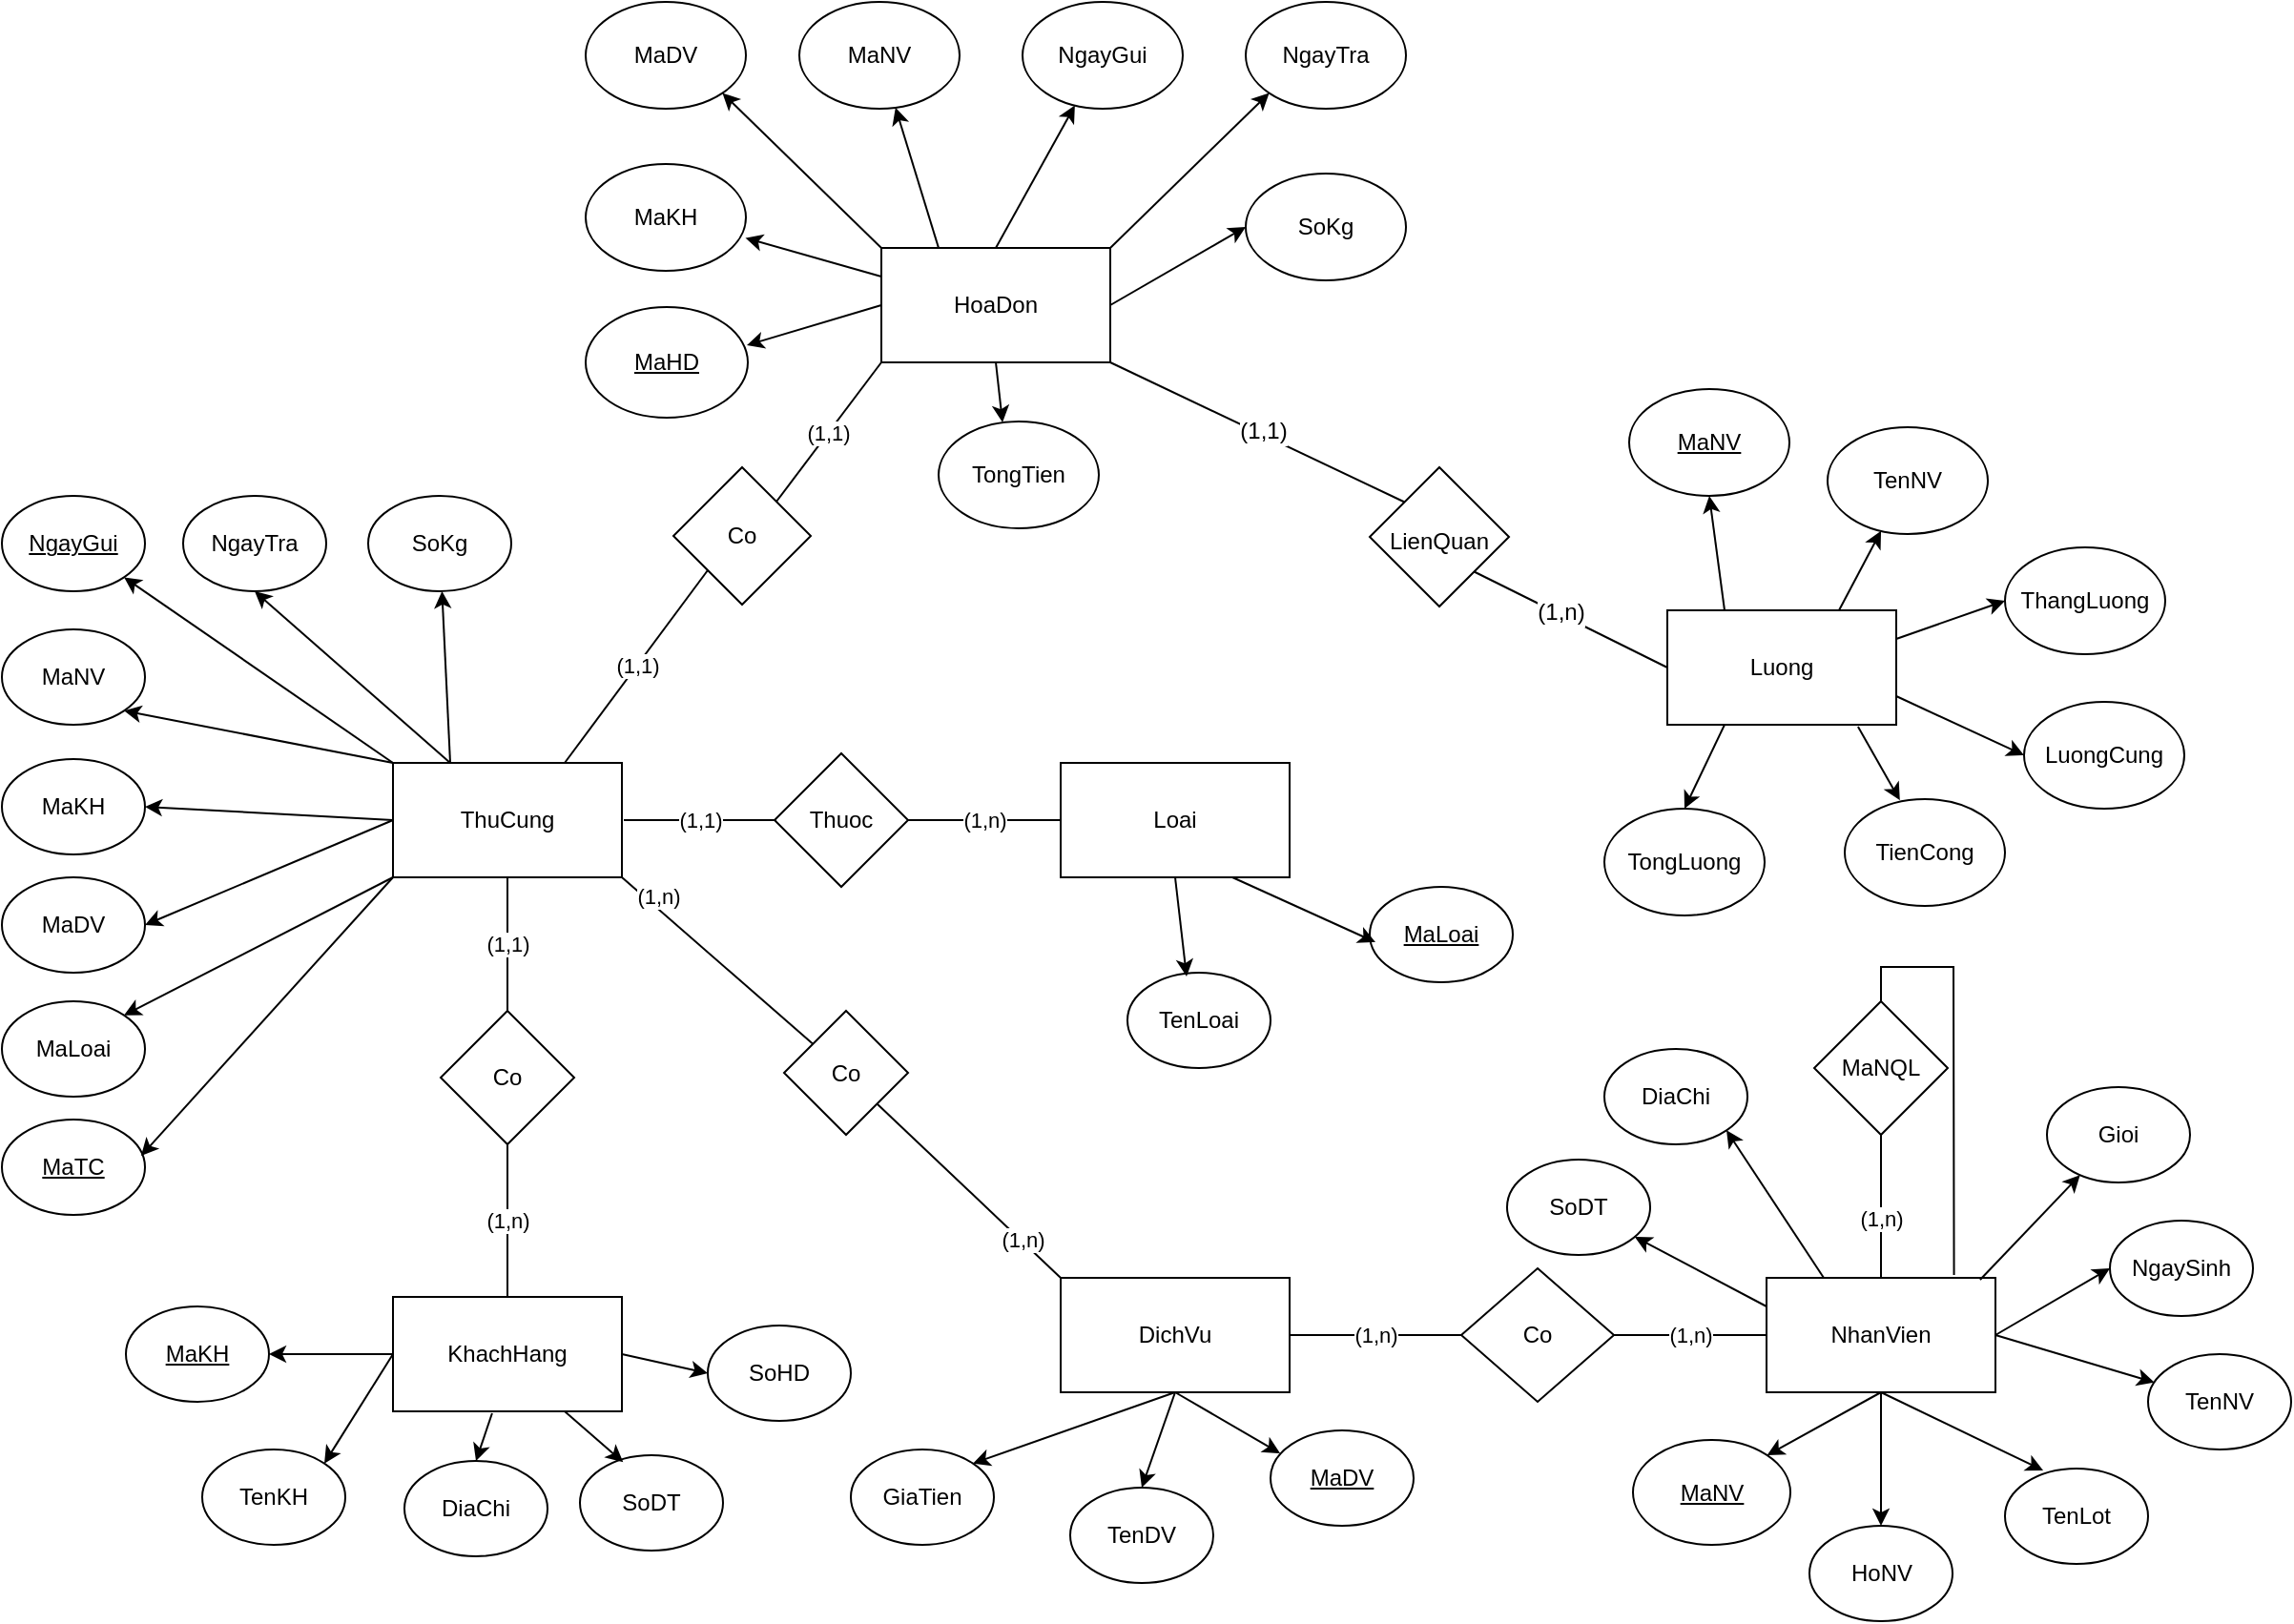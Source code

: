 <mxfile version="20.5.3" type="google"><diagram id="byUJvwOf3Ut5YmfxnCAM" name="Trang-1"><mxGraphModel grid="0" page="0" gridSize="10" guides="1" tooltips="1" connect="1" arrows="1" fold="1" pageScale="1" pageWidth="827" pageHeight="1169" math="0" shadow="0"><root><mxCell id="0"/><mxCell id="1" parent="0"/><mxCell id="gsLnZW3_vWKwKqIuocWQ-31" value="" style="group" connectable="0" vertex="1" parent="1"><mxGeometry x="-404" y="-55" width="1200" height="846" as="geometry"/></mxCell><mxCell id="fwPC-J6FcTnkQVwmgKw3-139" value="" style="group" connectable="0" vertex="1" parent="gsLnZW3_vWKwKqIuocWQ-31"><mxGeometry y="256" width="1200" height="590" as="geometry"/></mxCell><mxCell id="fwPC-J6FcTnkQVwmgKw3-1" value="ThuCung" style="rounded=0;whiteSpace=wrap;html=1;" vertex="1" parent="fwPC-J6FcTnkQVwmgKw3-139"><mxGeometry x="205" y="140" width="120" height="60" as="geometry"/></mxCell><mxCell id="fwPC-J6FcTnkQVwmgKw3-2" value="MaTC" style="ellipse;whiteSpace=wrap;html=1;fontStyle=4" vertex="1" parent="fwPC-J6FcTnkQVwmgKw3-139"><mxGeometry y="327" width="75" height="50" as="geometry"/></mxCell><mxCell id="fwPC-J6FcTnkQVwmgKw3-4" value="MaLoai" style="ellipse;whiteSpace=wrap;html=1;" vertex="1" parent="fwPC-J6FcTnkQVwmgKw3-139"><mxGeometry y="265" width="75" height="50" as="geometry"/></mxCell><mxCell id="fwPC-J6FcTnkQVwmgKw3-5" value="MaDV" style="ellipse;whiteSpace=wrap;html=1;" vertex="1" parent="fwPC-J6FcTnkQVwmgKw3-139"><mxGeometry y="200" width="75" height="50" as="geometry"/></mxCell><mxCell id="fwPC-J6FcTnkQVwmgKw3-6" value="MaKH" style="ellipse;whiteSpace=wrap;html=1;" vertex="1" parent="fwPC-J6FcTnkQVwmgKw3-139"><mxGeometry y="138" width="75" height="50" as="geometry"/></mxCell><mxCell id="fwPC-J6FcTnkQVwmgKw3-7" value="MaNV" style="ellipse;whiteSpace=wrap;html=1;" vertex="1" parent="fwPC-J6FcTnkQVwmgKw3-139"><mxGeometry y="70" width="75" height="50" as="geometry"/></mxCell><mxCell id="fwPC-J6FcTnkQVwmgKw3-8" value="NgayGui" style="ellipse;whiteSpace=wrap;html=1;fontStyle=4" vertex="1" parent="fwPC-J6FcTnkQVwmgKw3-139"><mxGeometry width="75" height="50" as="geometry"/></mxCell><mxCell id="fwPC-J6FcTnkQVwmgKw3-9" value="NgayTra" style="ellipse;whiteSpace=wrap;html=1;" vertex="1" parent="fwPC-J6FcTnkQVwmgKw3-139"><mxGeometry x="95" width="75" height="50" as="geometry"/></mxCell><mxCell id="fwPC-J6FcTnkQVwmgKw3-11" value="KhachHang" style="rounded=0;whiteSpace=wrap;html=1;" vertex="1" parent="fwPC-J6FcTnkQVwmgKw3-139"><mxGeometry x="205" y="420" width="120" height="60" as="geometry"/></mxCell><mxCell id="fwPC-J6FcTnkQVwmgKw3-12" value="Co" style="rhombus;whiteSpace=wrap;html=1;" vertex="1" parent="fwPC-J6FcTnkQVwmgKw3-139"><mxGeometry x="230" y="270" width="70" height="70" as="geometry"/></mxCell><mxCell id="fwPC-J6FcTnkQVwmgKw3-13" value="" style="endArrow=classic;html=1;rounded=0;exitX=0;exitY=1;exitDx=0;exitDy=0;entryX=0.973;entryY=0.38;entryDx=0;entryDy=0;entryPerimeter=0;" edge="1" parent="fwPC-J6FcTnkQVwmgKw3-139" source="fwPC-J6FcTnkQVwmgKw3-1" target="fwPC-J6FcTnkQVwmgKw3-2"><mxGeometry width="50" height="50" relative="1" as="geometry"><mxPoint x="315" y="250" as="sourcePoint"/><mxPoint x="365" y="200" as="targetPoint"/></mxGeometry></mxCell><mxCell id="fwPC-J6FcTnkQVwmgKw3-14" value="" style="endArrow=classic;html=1;rounded=0;exitX=0;exitY=1;exitDx=0;exitDy=0;entryX=1;entryY=0;entryDx=0;entryDy=0;" edge="1" parent="fwPC-J6FcTnkQVwmgKw3-139" source="fwPC-J6FcTnkQVwmgKw3-1" target="fwPC-J6FcTnkQVwmgKw3-4"><mxGeometry width="50" height="50" relative="1" as="geometry"><mxPoint x="185" y="310" as="sourcePoint"/><mxPoint x="235" y="260" as="targetPoint"/></mxGeometry></mxCell><mxCell id="fwPC-J6FcTnkQVwmgKw3-15" value="" style="endArrow=classic;html=1;rounded=0;exitX=0;exitY=0.5;exitDx=0;exitDy=0;entryX=1;entryY=0.5;entryDx=0;entryDy=0;" edge="1" parent="fwPC-J6FcTnkQVwmgKw3-139" source="fwPC-J6FcTnkQVwmgKw3-1" target="fwPC-J6FcTnkQVwmgKw3-5"><mxGeometry width="50" height="50" relative="1" as="geometry"><mxPoint x="105" y="200" as="sourcePoint"/><mxPoint x="155" y="150" as="targetPoint"/></mxGeometry></mxCell><mxCell id="fwPC-J6FcTnkQVwmgKw3-16" value="" style="endArrow=classic;html=1;rounded=0;exitX=0;exitY=0.5;exitDx=0;exitDy=0;entryX=1;entryY=0.5;entryDx=0;entryDy=0;" edge="1" parent="fwPC-J6FcTnkQVwmgKw3-139" source="fwPC-J6FcTnkQVwmgKw3-1" target="fwPC-J6FcTnkQVwmgKw3-6"><mxGeometry width="50" height="50" relative="1" as="geometry"><mxPoint x="135" y="170" as="sourcePoint"/><mxPoint x="185" y="120" as="targetPoint"/></mxGeometry></mxCell><mxCell id="fwPC-J6FcTnkQVwmgKw3-17" value="" style="endArrow=classic;html=1;rounded=0;exitX=0;exitY=0;exitDx=0;exitDy=0;entryX=1;entryY=1;entryDx=0;entryDy=0;" edge="1" parent="fwPC-J6FcTnkQVwmgKw3-139" source="fwPC-J6FcTnkQVwmgKw3-1" target="fwPC-J6FcTnkQVwmgKw3-7"><mxGeometry width="50" height="50" relative="1" as="geometry"><mxPoint x="175" y="140" as="sourcePoint"/><mxPoint x="225" y="90" as="targetPoint"/></mxGeometry></mxCell><mxCell id="fwPC-J6FcTnkQVwmgKw3-18" value="" style="endArrow=classic;html=1;rounded=0;exitX=0;exitY=0;exitDx=0;exitDy=0;entryX=1;entryY=1;entryDx=0;entryDy=0;" edge="1" parent="fwPC-J6FcTnkQVwmgKw3-139" source="fwPC-J6FcTnkQVwmgKw3-1" target="fwPC-J6FcTnkQVwmgKw3-8"><mxGeometry width="50" height="50" relative="1" as="geometry"><mxPoint x="265" y="100" as="sourcePoint"/><mxPoint x="205" y="60" as="targetPoint"/></mxGeometry></mxCell><mxCell id="fwPC-J6FcTnkQVwmgKw3-19" value="" style="endArrow=classic;html=1;rounded=0;exitX=0.25;exitY=0;exitDx=0;exitDy=0;entryX=0.5;entryY=1;entryDx=0;entryDy=0;" edge="1" parent="fwPC-J6FcTnkQVwmgKw3-139" source="fwPC-J6FcTnkQVwmgKw3-1" target="fwPC-J6FcTnkQVwmgKw3-9"><mxGeometry width="50" height="50" relative="1" as="geometry"><mxPoint x="405" y="100" as="sourcePoint"/><mxPoint x="455" y="50" as="targetPoint"/></mxGeometry></mxCell><mxCell id="fwPC-J6FcTnkQVwmgKw3-20" value="MaKH" style="ellipse;whiteSpace=wrap;html=1;fontStyle=4" vertex="1" parent="fwPC-J6FcTnkQVwmgKw3-139"><mxGeometry x="65" y="425" width="75" height="50" as="geometry"/></mxCell><mxCell id="fwPC-J6FcTnkQVwmgKw3-21" value="TenKH" style="ellipse;whiteSpace=wrap;html=1;" vertex="1" parent="fwPC-J6FcTnkQVwmgKw3-139"><mxGeometry x="105" y="500" width="75" height="50" as="geometry"/></mxCell><mxCell id="fwPC-J6FcTnkQVwmgKw3-22" value="" style="endArrow=classic;html=1;rounded=0;exitX=0;exitY=0.5;exitDx=0;exitDy=0;entryX=1;entryY=0.5;entryDx=0;entryDy=0;" edge="1" parent="fwPC-J6FcTnkQVwmgKw3-139" source="fwPC-J6FcTnkQVwmgKw3-11" target="fwPC-J6FcTnkQVwmgKw3-20"><mxGeometry width="50" height="50" relative="1" as="geometry"><mxPoint x="115" y="400" as="sourcePoint"/><mxPoint x="165" y="350" as="targetPoint"/></mxGeometry></mxCell><mxCell id="fwPC-J6FcTnkQVwmgKw3-23" value="" style="endArrow=classic;html=1;rounded=0;entryX=1;entryY=0;entryDx=0;entryDy=0;" edge="1" parent="fwPC-J6FcTnkQVwmgKw3-139" target="fwPC-J6FcTnkQVwmgKw3-21"><mxGeometry width="50" height="50" relative="1" as="geometry"><mxPoint x="205" y="450" as="sourcePoint"/><mxPoint x="85" y="360" as="targetPoint"/></mxGeometry></mxCell><mxCell id="fwPC-J6FcTnkQVwmgKw3-24" value="(1,1)" style="endArrow=none;html=1;rounded=0;entryX=0.5;entryY=1;entryDx=0;entryDy=0;exitX=0.5;exitY=0;exitDx=0;exitDy=0;" edge="1" parent="fwPC-J6FcTnkQVwmgKw3-139" source="fwPC-J6FcTnkQVwmgKw3-12" target="fwPC-J6FcTnkQVwmgKw3-1"><mxGeometry width="50" height="50" relative="1" as="geometry"><mxPoint x="135" y="390" as="sourcePoint"/><mxPoint x="185" y="340" as="targetPoint"/></mxGeometry></mxCell><mxCell id="fwPC-J6FcTnkQVwmgKw3-25" value="(1,n)" style="endArrow=none;html=1;rounded=0;exitX=0.5;exitY=0;exitDx=0;exitDy=0;" edge="1" parent="fwPC-J6FcTnkQVwmgKw3-139" source="fwPC-J6FcTnkQVwmgKw3-11" target="fwPC-J6FcTnkQVwmgKw3-12"><mxGeometry width="50" height="50" relative="1" as="geometry"><mxPoint x="145" y="390" as="sourcePoint"/><mxPoint x="195" y="340" as="targetPoint"/></mxGeometry></mxCell><mxCell id="fwPC-J6FcTnkQVwmgKw3-26" value="Loai" style="rounded=0;whiteSpace=wrap;html=1;" vertex="1" parent="fwPC-J6FcTnkQVwmgKw3-139"><mxGeometry x="555" y="140" width="120" height="60" as="geometry"/></mxCell><mxCell id="fwPC-J6FcTnkQVwmgKw3-27" value="Thuoc" style="rhombus;whiteSpace=wrap;html=1;" vertex="1" parent="fwPC-J6FcTnkQVwmgKw3-139"><mxGeometry x="405" y="135" width="70" height="70" as="geometry"/></mxCell><mxCell id="fwPC-J6FcTnkQVwmgKw3-28" value="(1,1)" style="endArrow=none;html=1;rounded=0;exitX=1;exitY=0.5;exitDx=0;exitDy=0;entryX=0;entryY=0.5;entryDx=0;entryDy=0;" edge="1" parent="fwPC-J6FcTnkQVwmgKw3-139"><mxGeometry width="50" height="50" relative="1" as="geometry"><mxPoint x="326" y="170" as="sourcePoint"/><mxPoint x="406" y="170" as="targetPoint"/><Array as="points"><mxPoint x="375" y="170"/></Array></mxGeometry></mxCell><mxCell id="fwPC-J6FcTnkQVwmgKw3-29" value="(1,n)" style="endArrow=none;html=1;rounded=0;exitX=1;exitY=0.5;exitDx=0;exitDy=0;entryX=0;entryY=0.5;entryDx=0;entryDy=0;" edge="1" parent="fwPC-J6FcTnkQVwmgKw3-139" source="fwPC-J6FcTnkQVwmgKw3-27" target="fwPC-J6FcTnkQVwmgKw3-26"><mxGeometry width="50" height="50" relative="1" as="geometry"><mxPoint x="545" y="280" as="sourcePoint"/><mxPoint x="595" y="230" as="targetPoint"/></mxGeometry></mxCell><mxCell id="fwPC-J6FcTnkQVwmgKw3-30" value="TenLoai" style="ellipse;whiteSpace=wrap;html=1;" vertex="1" parent="fwPC-J6FcTnkQVwmgKw3-139"><mxGeometry x="590" y="250" width="75" height="50" as="geometry"/></mxCell><mxCell id="fwPC-J6FcTnkQVwmgKw3-31" value="MaLoai" style="ellipse;whiteSpace=wrap;html=1;fontStyle=4" vertex="1" parent="fwPC-J6FcTnkQVwmgKw3-139"><mxGeometry x="717" y="205" width="75" height="50" as="geometry"/></mxCell><mxCell id="fwPC-J6FcTnkQVwmgKw3-32" value="" style="endArrow=classic;html=1;rounded=0;exitX=0.5;exitY=1;exitDx=0;exitDy=0;" edge="1" parent="fwPC-J6FcTnkQVwmgKw3-139" source="fwPC-J6FcTnkQVwmgKw3-26"><mxGeometry width="50" height="50" relative="1" as="geometry"><mxPoint x="535" y="290" as="sourcePoint"/><mxPoint x="621" y="252" as="targetPoint"/></mxGeometry></mxCell><mxCell id="fwPC-J6FcTnkQVwmgKw3-33" value="" style="endArrow=classic;html=1;rounded=0;exitX=0.75;exitY=1;exitDx=0;exitDy=0;" edge="1" parent="fwPC-J6FcTnkQVwmgKw3-139" source="fwPC-J6FcTnkQVwmgKw3-26"><mxGeometry width="50" height="50" relative="1" as="geometry"><mxPoint x="755" y="140" as="sourcePoint"/><mxPoint x="720" y="234" as="targetPoint"/></mxGeometry></mxCell><mxCell id="fwPC-J6FcTnkQVwmgKw3-34" value="DichVu" style="rounded=0;whiteSpace=wrap;html=1;" vertex="1" parent="fwPC-J6FcTnkQVwmgKw3-139"><mxGeometry x="555" y="410" width="120" height="60" as="geometry"/></mxCell><mxCell id="fwPC-J6FcTnkQVwmgKw3-35" style="edgeStyle=orthogonalEdgeStyle;rounded=0;orthogonalLoop=1;jettySize=auto;html=1;exitX=0.5;exitY=1;exitDx=0;exitDy=0;" edge="1" parent="fwPC-J6FcTnkQVwmgKw3-139" source="fwPC-J6FcTnkQVwmgKw3-34" target="fwPC-J6FcTnkQVwmgKw3-34"><mxGeometry relative="1" as="geometry"/></mxCell><mxCell id="fwPC-J6FcTnkQVwmgKw3-36" value="Co" style="rhombus;whiteSpace=wrap;html=1;" vertex="1" parent="fwPC-J6FcTnkQVwmgKw3-139"><mxGeometry x="410" y="270" width="65" height="65" as="geometry"/></mxCell><mxCell id="fwPC-J6FcTnkQVwmgKw3-37" value="(1,n)" style="endArrow=none;html=1;rounded=0;exitX=1;exitY=1;exitDx=0;exitDy=0;" edge="1" parent="fwPC-J6FcTnkQVwmgKw3-139" source="fwPC-J6FcTnkQVwmgKw3-1" target="fwPC-J6FcTnkQVwmgKw3-36"><mxGeometry x="-0.674" y="6" width="50" height="50" relative="1" as="geometry"><mxPoint x="505" y="280" as="sourcePoint"/><mxPoint x="555" y="230" as="targetPoint"/><mxPoint x="-1" as="offset"/></mxGeometry></mxCell><mxCell id="fwPC-J6FcTnkQVwmgKw3-38" value="(1,n)" style="endArrow=none;html=1;rounded=0;exitX=1;exitY=1;exitDx=0;exitDy=0;entryX=0;entryY=0;entryDx=0;entryDy=0;" edge="1" parent="fwPC-J6FcTnkQVwmgKw3-139" source="fwPC-J6FcTnkQVwmgKw3-36" target="fwPC-J6FcTnkQVwmgKw3-34"><mxGeometry x="0.574" y="1" width="50" height="50" relative="1" as="geometry"><mxPoint x="495" y="420" as="sourcePoint"/><mxPoint x="555" y="410" as="targetPoint"/><mxPoint as="offset"/></mxGeometry></mxCell><mxCell id="fwPC-J6FcTnkQVwmgKw3-39" value="MaDV" style="ellipse;whiteSpace=wrap;html=1;fontStyle=4" vertex="1" parent="fwPC-J6FcTnkQVwmgKw3-139"><mxGeometry x="665" y="490" width="75" height="50" as="geometry"/></mxCell><mxCell id="fwPC-J6FcTnkQVwmgKw3-40" value="TenDV" style="ellipse;whiteSpace=wrap;html=1;" vertex="1" parent="fwPC-J6FcTnkQVwmgKw3-139"><mxGeometry x="560" y="520" width="75" height="50" as="geometry"/></mxCell><mxCell id="fwPC-J6FcTnkQVwmgKw3-41" value="GiaTien" style="ellipse;whiteSpace=wrap;html=1;" vertex="1" parent="fwPC-J6FcTnkQVwmgKw3-139"><mxGeometry x="445" y="500" width="75" height="50" as="geometry"/></mxCell><mxCell id="fwPC-J6FcTnkQVwmgKw3-42" value="" style="endArrow=classic;html=1;rounded=0;exitX=0.5;exitY=1;exitDx=0;exitDy=0;entryX=0.067;entryY=0.24;entryDx=0;entryDy=0;entryPerimeter=0;" edge="1" parent="fwPC-J6FcTnkQVwmgKw3-139" source="fwPC-J6FcTnkQVwmgKw3-34" target="fwPC-J6FcTnkQVwmgKw3-39"><mxGeometry width="50" height="50" relative="1" as="geometry"><mxPoint x="665" y="350" as="sourcePoint"/><mxPoint x="715" y="300" as="targetPoint"/></mxGeometry></mxCell><mxCell id="fwPC-J6FcTnkQVwmgKw3-43" value="" style="endArrow=classic;html=1;rounded=0;exitX=0.5;exitY=1;exitDx=0;exitDy=0;entryX=1;entryY=0;entryDx=0;entryDy=0;" edge="1" parent="fwPC-J6FcTnkQVwmgKw3-139" source="fwPC-J6FcTnkQVwmgKw3-34" target="fwPC-J6FcTnkQVwmgKw3-41"><mxGeometry width="50" height="50" relative="1" as="geometry"><mxPoint x="685" y="610" as="sourcePoint"/><mxPoint x="735" y="560" as="targetPoint"/></mxGeometry></mxCell><mxCell id="fwPC-J6FcTnkQVwmgKw3-45" value="" style="endArrow=classic;html=1;rounded=0;exitX=0.5;exitY=1;exitDx=0;exitDy=0;entryX=0.5;entryY=0;entryDx=0;entryDy=0;" edge="1" parent="fwPC-J6FcTnkQVwmgKw3-139" source="fwPC-J6FcTnkQVwmgKw3-34" target="fwPC-J6FcTnkQVwmgKw3-40"><mxGeometry width="50" height="50" relative="1" as="geometry"><mxPoint x="755" y="390" as="sourcePoint"/><mxPoint x="805" y="340" as="targetPoint"/></mxGeometry></mxCell><mxCell id="fwPC-J6FcTnkQVwmgKw3-46" value="NhanVien" style="rounded=0;whiteSpace=wrap;html=1;" vertex="1" parent="fwPC-J6FcTnkQVwmgKw3-139"><mxGeometry x="925" y="410" width="120" height="60" as="geometry"/></mxCell><mxCell id="fwPC-J6FcTnkQVwmgKw3-48" value="(1,n)" style="endArrow=none;html=1;rounded=0;exitX=1;exitY=0.5;exitDx=0;exitDy=0;entryX=0;entryY=0.5;entryDx=0;entryDy=0;" edge="1" parent="fwPC-J6FcTnkQVwmgKw3-139" source="fwPC-J6FcTnkQVwmgKw3-34"><mxGeometry width="50" height="50" relative="1" as="geometry"><mxPoint x="725" y="400" as="sourcePoint"/><mxPoint x="765" y="440.0" as="targetPoint"/></mxGeometry></mxCell><mxCell id="fwPC-J6FcTnkQVwmgKw3-49" value="(1,n)" style="endArrow=none;html=1;rounded=0;exitX=1;exitY=0.5;exitDx=0;exitDy=0;entryX=0;entryY=0.5;entryDx=0;entryDy=0;" edge="1" parent="fwPC-J6FcTnkQVwmgKw3-139" target="fwPC-J6FcTnkQVwmgKw3-46"><mxGeometry width="50" height="50" relative="1" as="geometry"><mxPoint x="845" y="440.0" as="sourcePoint"/><mxPoint x="955" y="350" as="targetPoint"/></mxGeometry></mxCell><mxCell id="fwPC-J6FcTnkQVwmgKw3-54" value="MaNV" style="ellipse;whiteSpace=wrap;html=1;fontStyle=4" vertex="1" parent="fwPC-J6FcTnkQVwmgKw3-139"><mxGeometry x="855" y="495" width="82.5" height="55" as="geometry"/></mxCell><mxCell id="fwPC-J6FcTnkQVwmgKw3-55" value="TenNV" style="ellipse;whiteSpace=wrap;html=1;" vertex="1" parent="fwPC-J6FcTnkQVwmgKw3-139"><mxGeometry x="1125" y="450" width="75" height="50" as="geometry"/></mxCell><mxCell id="fwPC-J6FcTnkQVwmgKw3-56" value="HoNV" style="ellipse;whiteSpace=wrap;html=1;" vertex="1" parent="fwPC-J6FcTnkQVwmgKw3-139"><mxGeometry x="947.5" y="540" width="75" height="50" as="geometry"/></mxCell><mxCell id="fwPC-J6FcTnkQVwmgKw3-57" value="NgaySinh" style="ellipse;whiteSpace=wrap;html=1;" vertex="1" parent="fwPC-J6FcTnkQVwmgKw3-139"><mxGeometry x="1105" y="380" width="75" height="50" as="geometry"/></mxCell><mxCell id="fwPC-J6FcTnkQVwmgKw3-58" value="Gioi" style="ellipse;whiteSpace=wrap;html=1;" vertex="1" parent="fwPC-J6FcTnkQVwmgKw3-139"><mxGeometry x="1072" y="310" width="75" height="50" as="geometry"/></mxCell><mxCell id="fwPC-J6FcTnkQVwmgKw3-59" value="TenLot" style="ellipse;whiteSpace=wrap;html=1;" vertex="1" parent="fwPC-J6FcTnkQVwmgKw3-139"><mxGeometry x="1050" y="510" width="75" height="50" as="geometry"/></mxCell><mxCell id="fwPC-J6FcTnkQVwmgKw3-60" value="" style="endArrow=classic;html=1;rounded=0;exitX=0.5;exitY=1;exitDx=0;exitDy=0;entryX=1;entryY=0;entryDx=0;entryDy=0;" edge="1" parent="fwPC-J6FcTnkQVwmgKw3-139" source="fwPC-J6FcTnkQVwmgKw3-46" target="fwPC-J6FcTnkQVwmgKw3-54"><mxGeometry width="50" height="50" relative="1" as="geometry"><mxPoint x="945" y="350" as="sourcePoint"/><mxPoint x="995" y="300" as="targetPoint"/></mxGeometry></mxCell><mxCell id="fwPC-J6FcTnkQVwmgKw3-61" value="" style="endArrow=classic;html=1;rounded=0;exitX=0.5;exitY=1;exitDx=0;exitDy=0;entryX=0.5;entryY=0;entryDx=0;entryDy=0;" edge="1" parent="fwPC-J6FcTnkQVwmgKw3-139" source="fwPC-J6FcTnkQVwmgKw3-46" target="fwPC-J6FcTnkQVwmgKw3-56"><mxGeometry width="50" height="50" relative="1" as="geometry"><mxPoint x="945" y="360" as="sourcePoint"/><mxPoint x="995" y="310" as="targetPoint"/></mxGeometry></mxCell><mxCell id="fwPC-J6FcTnkQVwmgKw3-62" value="" style="endArrow=classic;html=1;rounded=0;entryX=0.267;entryY=0.02;entryDx=0;entryDy=0;entryPerimeter=0;" edge="1" parent="fwPC-J6FcTnkQVwmgKw3-139" target="fwPC-J6FcTnkQVwmgKw3-59"><mxGeometry width="50" height="50" relative="1" as="geometry"><mxPoint x="985" y="470" as="sourcePoint"/><mxPoint x="1015" y="320" as="targetPoint"/></mxGeometry></mxCell><mxCell id="fwPC-J6FcTnkQVwmgKw3-63" value="" style="endArrow=classic;html=1;rounded=0;exitX=1;exitY=0.5;exitDx=0;exitDy=0;" edge="1" parent="fwPC-J6FcTnkQVwmgKw3-139" source="fwPC-J6FcTnkQVwmgKw3-46" target="fwPC-J6FcTnkQVwmgKw3-55"><mxGeometry width="50" height="50" relative="1" as="geometry"><mxPoint x="1005" y="360" as="sourcePoint"/><mxPoint x="1055" y="310" as="targetPoint"/></mxGeometry></mxCell><mxCell id="fwPC-J6FcTnkQVwmgKw3-64" value="" style="endArrow=classic;html=1;rounded=0;exitX=1;exitY=0.5;exitDx=0;exitDy=0;entryX=0;entryY=0.5;entryDx=0;entryDy=0;" edge="1" parent="fwPC-J6FcTnkQVwmgKw3-139" source="fwPC-J6FcTnkQVwmgKw3-46" target="fwPC-J6FcTnkQVwmgKw3-57"><mxGeometry width="50" height="50" relative="1" as="geometry"><mxPoint x="1025" y="290" as="sourcePoint"/><mxPoint x="1075" y="240" as="targetPoint"/></mxGeometry></mxCell><mxCell id="fwPC-J6FcTnkQVwmgKw3-65" value="" style="endArrow=classic;html=1;rounded=0;exitX=0.933;exitY=0.017;exitDx=0;exitDy=0;exitPerimeter=0;" edge="1" parent="fwPC-J6FcTnkQVwmgKw3-139" source="fwPC-J6FcTnkQVwmgKw3-46" target="fwPC-J6FcTnkQVwmgKw3-58"><mxGeometry width="50" height="50" relative="1" as="geometry"><mxPoint x="975" y="300" as="sourcePoint"/><mxPoint x="1025" y="250" as="targetPoint"/></mxGeometry></mxCell><mxCell id="fwPC-J6FcTnkQVwmgKw3-72" value="Co" style="rhombus;whiteSpace=wrap;html=1;" vertex="1" parent="fwPC-J6FcTnkQVwmgKw3-139"><mxGeometry x="765" y="405" width="80" height="70" as="geometry"/></mxCell><mxCell id="H0ygrELZtT2_eaoWXjmT-3" value="MaNQL" style="rhombus;whiteSpace=wrap;html=1;" vertex="1" parent="fwPC-J6FcTnkQVwmgKw3-139"><mxGeometry x="950" y="265" width="70" height="70" as="geometry"/></mxCell><mxCell id="H0ygrELZtT2_eaoWXjmT-5" value="" style="endArrow=none;html=1;rounded=0;exitX=0.5;exitY=0;exitDx=0;exitDy=0;entryX=0.5;entryY=1;entryDx=0;entryDy=0;" edge="1" parent="fwPC-J6FcTnkQVwmgKw3-139" source="fwPC-J6FcTnkQVwmgKw3-46" target="H0ygrELZtT2_eaoWXjmT-3"><mxGeometry width="50" height="50" relative="1" as="geometry"><mxPoint x="1096" y="252" as="sourcePoint"/><mxPoint x="1146" y="202" as="targetPoint"/></mxGeometry></mxCell><mxCell id="H0ygrELZtT2_eaoWXjmT-7" value="(1,n)" style="edgeLabel;html=1;align=center;verticalAlign=middle;resizable=0;points=[];" connectable="0" vertex="1" parent="H0ygrELZtT2_eaoWXjmT-5"><mxGeometry x="-0.18" relative="1" as="geometry"><mxPoint as="offset"/></mxGeometry></mxCell><mxCell id="H0ygrELZtT2_eaoWXjmT-6" value="" style="endArrow=none;html=1;rounded=0;exitX=0.5;exitY=0;exitDx=0;exitDy=0;entryX=0.819;entryY=-0.026;entryDx=0;entryDy=0;entryPerimeter=0;" edge="1" parent="fwPC-J6FcTnkQVwmgKw3-139" source="H0ygrELZtT2_eaoWXjmT-3" target="fwPC-J6FcTnkQVwmgKw3-46"><mxGeometry width="50" height="50" relative="1" as="geometry"><mxPoint x="989" y="198" as="sourcePoint"/><mxPoint x="1039" y="148" as="targetPoint"/><Array as="points"><mxPoint x="985" y="247"/><mxPoint x="1023" y="247"/></Array></mxGeometry></mxCell><mxCell id="H0ygrELZtT2_eaoWXjmT-73" value="SoKg" style="ellipse;whiteSpace=wrap;html=1;" vertex="1" parent="fwPC-J6FcTnkQVwmgKw3-139"><mxGeometry x="192" width="75" height="50" as="geometry"/></mxCell><mxCell id="H0ygrELZtT2_eaoWXjmT-74" value="" style="endArrow=classic;html=1;rounded=0;exitX=0.25;exitY=0;exitDx=0;exitDy=0;" edge="1" parent="fwPC-J6FcTnkQVwmgKw3-139" source="fwPC-J6FcTnkQVwmgKw3-1" target="H0ygrELZtT2_eaoWXjmT-73"><mxGeometry width="50" height="50" relative="1" as="geometry"><mxPoint x="463" y="95" as="sourcePoint"/><mxPoint x="513" y="45" as="targetPoint"/></mxGeometry></mxCell><mxCell id="85_DuvVeBCm2d_E222ZP-1" value="DiaChi" style="ellipse;whiteSpace=wrap;html=1;" vertex="1" parent="fwPC-J6FcTnkQVwmgKw3-139"><mxGeometry x="211" y="506" width="75" height="50" as="geometry"/></mxCell><mxCell id="85_DuvVeBCm2d_E222ZP-2" value="" style="endArrow=classic;html=1;rounded=0;exitX=0.433;exitY=1.017;exitDx=0;exitDy=0;exitPerimeter=0;entryX=0.5;entryY=0;entryDx=0;entryDy=0;" edge="1" parent="fwPC-J6FcTnkQVwmgKw3-139" source="fwPC-J6FcTnkQVwmgKw3-11" target="85_DuvVeBCm2d_E222ZP-1"><mxGeometry width="50" height="50" relative="1" as="geometry"><mxPoint x="426" y="464" as="sourcePoint"/><mxPoint x="476" y="414" as="targetPoint"/></mxGeometry></mxCell><mxCell id="85_DuvVeBCm2d_E222ZP-3" value="DiaChi" style="ellipse;whiteSpace=wrap;html=1;" vertex="1" parent="fwPC-J6FcTnkQVwmgKw3-139"><mxGeometry x="840" y="290" width="75" height="50" as="geometry"/></mxCell><mxCell id="85_DuvVeBCm2d_E222ZP-4" value="" style="endArrow=classic;html=1;rounded=0;exitX=0.25;exitY=0;exitDx=0;exitDy=0;entryX=1;entryY=1;entryDx=0;entryDy=0;" edge="1" parent="fwPC-J6FcTnkQVwmgKw3-139" source="fwPC-J6FcTnkQVwmgKw3-46" target="85_DuvVeBCm2d_E222ZP-3"><mxGeometry width="50" height="50" relative="1" as="geometry"><mxPoint x="679" y="381" as="sourcePoint"/><mxPoint x="729" y="331" as="targetPoint"/></mxGeometry></mxCell><mxCell id="ROKYPnirRgHbaJ8w-7uN-1" value="SoDT" style="ellipse;whiteSpace=wrap;html=1;" vertex="1" parent="fwPC-J6FcTnkQVwmgKw3-139"><mxGeometry x="303" y="503" width="75" height="50" as="geometry"/></mxCell><mxCell id="ROKYPnirRgHbaJ8w-7uN-2" value="" style="endArrow=classic;html=1;rounded=0;exitX=0.75;exitY=1;exitDx=0;exitDy=0;entryX=0.302;entryY=0.073;entryDx=0;entryDy=0;entryPerimeter=0;" edge="1" parent="fwPC-J6FcTnkQVwmgKw3-139" source="fwPC-J6FcTnkQVwmgKw3-11" target="ROKYPnirRgHbaJ8w-7uN-1"><mxGeometry width="50" height="50" relative="1" as="geometry"><mxPoint x="437" y="463" as="sourcePoint"/><mxPoint x="487" y="413" as="targetPoint"/></mxGeometry></mxCell><mxCell id="ROKYPnirRgHbaJ8w-7uN-3" value="SoDT" style="ellipse;whiteSpace=wrap;html=1;" vertex="1" parent="fwPC-J6FcTnkQVwmgKw3-139"><mxGeometry x="789" y="348" width="75" height="50" as="geometry"/></mxCell><mxCell id="ROKYPnirRgHbaJ8w-7uN-4" value="" style="endArrow=classic;html=1;rounded=0;exitX=0;exitY=0.25;exitDx=0;exitDy=0;" edge="1" parent="fwPC-J6FcTnkQVwmgKw3-139" source="fwPC-J6FcTnkQVwmgKw3-46" target="ROKYPnirRgHbaJ8w-7uN-3"><mxGeometry width="50" height="50" relative="1" as="geometry"><mxPoint x="937" y="417" as="sourcePoint"/><mxPoint x="987" y="367" as="targetPoint"/></mxGeometry></mxCell><mxCell id="gsLnZW3_vWKwKqIuocWQ-3" value="Co" style="rhombus;whiteSpace=wrap;html=1;" vertex="1" parent="fwPC-J6FcTnkQVwmgKw3-139"><mxGeometry x="352" y="-15" width="72" height="72" as="geometry"/></mxCell><mxCell id="gsLnZW3_vWKwKqIuocWQ-2" value="(1,1)" style="endArrow=none;html=1;rounded=0;exitX=0.75;exitY=0;exitDx=0;exitDy=0;entryX=0;entryY=1;entryDx=0;entryDy=0;" edge="1" parent="fwPC-J6FcTnkQVwmgKw3-139" source="fwPC-J6FcTnkQVwmgKw3-1" target="gsLnZW3_vWKwKqIuocWQ-3"><mxGeometry width="50" height="50" relative="1" as="geometry"><mxPoint x="371" y="16" as="sourcePoint"/><mxPoint x="351" y="11" as="targetPoint"/></mxGeometry></mxCell><mxCell id="bv7BYsxIhekgX0y48keJ-1" value="Luong" style="rounded=0;whiteSpace=wrap;html=1;" vertex="1" parent="fwPC-J6FcTnkQVwmgKw3-139"><mxGeometry x="873" y="60" width="120" height="60" as="geometry"/></mxCell><mxCell id="bv7BYsxIhekgX0y48keJ-2" value="&lt;font style=&quot;font-size: 12px;&quot;&gt;LienQuan&lt;/font&gt;" style="rhombus;whiteSpace=wrap;html=1;fontSize=16;" vertex="1" parent="fwPC-J6FcTnkQVwmgKw3-139"><mxGeometry x="717" y="-15" width="73" height="73" as="geometry"/></mxCell><mxCell id="p5rBoQNlmJunObHNqLWr-2" value="" style="endArrow=none;html=1;rounded=0;fontSize=12;exitX=0;exitY=0.5;exitDx=0;exitDy=0;entryX=1;entryY=1;entryDx=0;entryDy=0;" edge="1" parent="fwPC-J6FcTnkQVwmgKw3-139" source="bv7BYsxIhekgX0y48keJ-1" target="bv7BYsxIhekgX0y48keJ-2"><mxGeometry width="50" height="50" relative="1" as="geometry"><mxPoint x="152" y="-116" as="sourcePoint"/><mxPoint x="306.25" y="-42.75" as="targetPoint"/></mxGeometry></mxCell><mxCell id="p5rBoQNlmJunObHNqLWr-4" value="(1,n)" style="edgeLabel;html=1;align=center;verticalAlign=middle;resizable=0;points=[];fontSize=12;" connectable="0" vertex="1" parent="p5rBoQNlmJunObHNqLWr-2"><mxGeometry x="0.116" y="-1" relative="1" as="geometry"><mxPoint as="offset"/></mxGeometry></mxCell><mxCell id="p5rBoQNlmJunObHNqLWr-7" value="ThangLuong" style="ellipse;whiteSpace=wrap;html=1;" vertex="1" parent="fwPC-J6FcTnkQVwmgKw3-139"><mxGeometry x="1050" y="27" width="84" height="56" as="geometry"/></mxCell><mxCell id="p5rBoQNlmJunObHNqLWr-8" value="LuongCung" style="ellipse;whiteSpace=wrap;html=1;" vertex="1" parent="fwPC-J6FcTnkQVwmgKw3-139"><mxGeometry x="1060" y="108" width="84" height="56" as="geometry"/></mxCell><mxCell id="p5rBoQNlmJunObHNqLWr-9" value="TienCong" style="ellipse;whiteSpace=wrap;html=1;" vertex="1" parent="fwPC-J6FcTnkQVwmgKw3-139"><mxGeometry x="966" y="159" width="84" height="56" as="geometry"/></mxCell><mxCell id="p5rBoQNlmJunObHNqLWr-10" value="TongLuong" style="ellipse;whiteSpace=wrap;html=1;" vertex="1" parent="fwPC-J6FcTnkQVwmgKw3-139"><mxGeometry x="840" y="164" width="84" height="56" as="geometry"/></mxCell><mxCell id="p5rBoQNlmJunObHNqLWr-13" value="" style="endArrow=classic;html=1;rounded=0;fontSize=12;exitX=1;exitY=0.25;exitDx=0;exitDy=0;entryX=0;entryY=0.5;entryDx=0;entryDy=0;" edge="1" parent="fwPC-J6FcTnkQVwmgKw3-139" source="bv7BYsxIhekgX0y48keJ-1" target="p5rBoQNlmJunObHNqLWr-7"><mxGeometry width="50" height="50" relative="1" as="geometry"><mxPoint x="1079" y="-27" as="sourcePoint"/><mxPoint x="1129" y="-77" as="targetPoint"/></mxGeometry></mxCell><mxCell id="p5rBoQNlmJunObHNqLWr-14" value="" style="endArrow=classic;html=1;rounded=0;fontSize=12;exitX=1;exitY=0.75;exitDx=0;exitDy=0;entryX=0;entryY=0.5;entryDx=0;entryDy=0;" edge="1" parent="fwPC-J6FcTnkQVwmgKw3-139" source="bv7BYsxIhekgX0y48keJ-1" target="p5rBoQNlmJunObHNqLWr-8"><mxGeometry width="50" height="50" relative="1" as="geometry"><mxPoint x="1167" y="93" as="sourcePoint"/><mxPoint x="1217" y="43" as="targetPoint"/></mxGeometry></mxCell><mxCell id="p5rBoQNlmJunObHNqLWr-15" value="" style="endArrow=classic;html=1;rounded=0;fontSize=12;exitX=0.833;exitY=1.017;exitDx=0;exitDy=0;exitPerimeter=0;entryX=0.344;entryY=0.011;entryDx=0;entryDy=0;entryPerimeter=0;" edge="1" parent="fwPC-J6FcTnkQVwmgKw3-139" source="bv7BYsxIhekgX0y48keJ-1" target="p5rBoQNlmJunObHNqLWr-9"><mxGeometry width="50" height="50" relative="1" as="geometry"><mxPoint x="1104" y="280" as="sourcePoint"/><mxPoint x="1154" y="230" as="targetPoint"/></mxGeometry></mxCell><mxCell id="p5rBoQNlmJunObHNqLWr-16" value="" style="endArrow=classic;html=1;rounded=0;fontSize=12;exitX=0.25;exitY=1;exitDx=0;exitDy=0;entryX=0.5;entryY=0;entryDx=0;entryDy=0;" edge="1" parent="fwPC-J6FcTnkQVwmgKw3-139" source="bv7BYsxIhekgX0y48keJ-1" target="p5rBoQNlmJunObHNqLWr-10"><mxGeometry width="50" height="50" relative="1" as="geometry"><mxPoint x="1130" y="274" as="sourcePoint"/><mxPoint x="1180" y="224" as="targetPoint"/></mxGeometry></mxCell><mxCell id="5IPHrh8BXbMiHMeDHrxi-1" value="SoHD" style="ellipse;whiteSpace=wrap;html=1;" vertex="1" parent="fwPC-J6FcTnkQVwmgKw3-139"><mxGeometry x="370" y="435" width="75" height="50" as="geometry"/></mxCell><mxCell id="5IPHrh8BXbMiHMeDHrxi-2" value="" style="endArrow=classic;html=1;rounded=0;exitX=1;exitY=0.5;exitDx=0;exitDy=0;entryX=0;entryY=0.5;entryDx=0;entryDy=0;" edge="1" parent="fwPC-J6FcTnkQVwmgKw3-139" source="fwPC-J6FcTnkQVwmgKw3-11" target="5IPHrh8BXbMiHMeDHrxi-1"><mxGeometry width="50" height="50" relative="1" as="geometry"><mxPoint x="350" y="436" as="sourcePoint"/><mxPoint x="400" y="386" as="targetPoint"/></mxGeometry></mxCell><mxCell id="gsLnZW3_vWKwKqIuocWQ-1" value="HoaDon" style="rounded=0;whiteSpace=wrap;html=1;" vertex="1" parent="gsLnZW3_vWKwKqIuocWQ-31"><mxGeometry x="461" y="126" width="120" height="60" as="geometry"/></mxCell><mxCell id="gsLnZW3_vWKwKqIuocWQ-4" value="(1,1)" style="endArrow=none;html=1;rounded=0;exitX=1;exitY=0;exitDx=0;exitDy=0;entryX=0;entryY=1;entryDx=0;entryDy=0;" edge="1" parent="gsLnZW3_vWKwKqIuocWQ-31" source="gsLnZW3_vWKwKqIuocWQ-3" target="gsLnZW3_vWKwKqIuocWQ-1"><mxGeometry width="50" height="50" relative="1" as="geometry"><mxPoint x="306" y="221" as="sourcePoint"/><mxPoint x="418" y="171" as="targetPoint"/></mxGeometry></mxCell><mxCell id="gsLnZW3_vWKwKqIuocWQ-5" value="&lt;u&gt;MaHD&lt;/u&gt;" style="ellipse;whiteSpace=wrap;html=1;" vertex="1" parent="gsLnZW3_vWKwKqIuocWQ-31"><mxGeometry x="306" y="157" width="85" height="58" as="geometry"/></mxCell><mxCell id="gsLnZW3_vWKwKqIuocWQ-6" value="MaKH" style="ellipse;whiteSpace=wrap;html=1;" vertex="1" parent="gsLnZW3_vWKwKqIuocWQ-31"><mxGeometry x="306" y="82" width="84" height="56" as="geometry"/></mxCell><mxCell id="gsLnZW3_vWKwKqIuocWQ-7" value="MaDV" style="ellipse;whiteSpace=wrap;html=1;" vertex="1" parent="gsLnZW3_vWKwKqIuocWQ-31"><mxGeometry x="306" y="-3" width="84" height="56" as="geometry"/></mxCell><mxCell id="gsLnZW3_vWKwKqIuocWQ-8" value="MaNV" style="ellipse;whiteSpace=wrap;html=1;" vertex="1" parent="gsLnZW3_vWKwKqIuocWQ-31"><mxGeometry x="418" y="-3" width="84" height="56" as="geometry"/></mxCell><mxCell id="gsLnZW3_vWKwKqIuocWQ-9" value="NgayGui" style="ellipse;whiteSpace=wrap;html=1;fontStyle=0" vertex="1" parent="gsLnZW3_vWKwKqIuocWQ-31"><mxGeometry x="535" y="-3" width="84" height="56" as="geometry"/></mxCell><mxCell id="gsLnZW3_vWKwKqIuocWQ-10" value="NgayTra" style="ellipse;whiteSpace=wrap;html=1;" vertex="1" parent="gsLnZW3_vWKwKqIuocWQ-31"><mxGeometry x="652" y="-3" width="84" height="56" as="geometry"/></mxCell><mxCell id="gsLnZW3_vWKwKqIuocWQ-13" value="" style="endArrow=classic;html=1;rounded=0;exitX=0;exitY=0.5;exitDx=0;exitDy=0;entryX=0.994;entryY=0.345;entryDx=0;entryDy=0;entryPerimeter=0;" edge="1" parent="gsLnZW3_vWKwKqIuocWQ-31" source="gsLnZW3_vWKwKqIuocWQ-1" target="gsLnZW3_vWKwKqIuocWQ-5"><mxGeometry width="50" height="50" relative="1" as="geometry"><mxPoint x="309" y="48" as="sourcePoint"/><mxPoint x="359" y="-2" as="targetPoint"/></mxGeometry></mxCell><mxCell id="gsLnZW3_vWKwKqIuocWQ-14" value="" style="endArrow=classic;html=1;rounded=0;exitX=0;exitY=0.25;exitDx=0;exitDy=0;entryX=0.997;entryY=0.692;entryDx=0;entryDy=0;entryPerimeter=0;" edge="1" parent="gsLnZW3_vWKwKqIuocWQ-31" source="gsLnZW3_vWKwKqIuocWQ-1" target="gsLnZW3_vWKwKqIuocWQ-6"><mxGeometry width="50" height="50" relative="1" as="geometry"><mxPoint x="265" y="47" as="sourcePoint"/><mxPoint x="315" y="-3" as="targetPoint"/></mxGeometry></mxCell><mxCell id="gsLnZW3_vWKwKqIuocWQ-15" value="" style="endArrow=classic;html=1;rounded=0;exitX=0;exitY=0;exitDx=0;exitDy=0;entryX=1;entryY=1;entryDx=0;entryDy=0;" edge="1" parent="gsLnZW3_vWKwKqIuocWQ-31" source="gsLnZW3_vWKwKqIuocWQ-1" target="gsLnZW3_vWKwKqIuocWQ-7"><mxGeometry width="50" height="50" relative="1" as="geometry"><mxPoint x="301" y="-5" as="sourcePoint"/><mxPoint x="426" y="68" as="targetPoint"/></mxGeometry></mxCell><mxCell id="gsLnZW3_vWKwKqIuocWQ-16" value="" style="endArrow=classic;html=1;rounded=0;exitX=0.25;exitY=0;exitDx=0;exitDy=0;" edge="1" parent="gsLnZW3_vWKwKqIuocWQ-31" source="gsLnZW3_vWKwKqIuocWQ-1" target="gsLnZW3_vWKwKqIuocWQ-8"><mxGeometry width="50" height="50" relative="1" as="geometry"><mxPoint x="569" y="-39" as="sourcePoint"/><mxPoint x="619" y="-89" as="targetPoint"/></mxGeometry></mxCell><mxCell id="gsLnZW3_vWKwKqIuocWQ-17" value="" style="endArrow=classic;html=1;rounded=0;exitX=0.5;exitY=0;exitDx=0;exitDy=0;" edge="1" parent="gsLnZW3_vWKwKqIuocWQ-31" source="gsLnZW3_vWKwKqIuocWQ-1" target="gsLnZW3_vWKwKqIuocWQ-9"><mxGeometry width="50" height="50" relative="1" as="geometry"><mxPoint x="714" y="18" as="sourcePoint"/><mxPoint x="764" y="-32" as="targetPoint"/></mxGeometry></mxCell><mxCell id="gsLnZW3_vWKwKqIuocWQ-18" value="" style="endArrow=classic;html=1;rounded=0;exitX=1;exitY=0;exitDx=0;exitDy=0;entryX=0;entryY=1;entryDx=0;entryDy=0;" edge="1" parent="gsLnZW3_vWKwKqIuocWQ-31" source="gsLnZW3_vWKwKqIuocWQ-1" target="gsLnZW3_vWKwKqIuocWQ-10"><mxGeometry width="50" height="50" relative="1" as="geometry"><mxPoint x="645" y="82" as="sourcePoint"/><mxPoint x="695" y="32" as="targetPoint"/></mxGeometry></mxCell><mxCell id="gsLnZW3_vWKwKqIuocWQ-19" value="" style="endArrow=classic;html=1;rounded=0;exitX=0.5;exitY=1;exitDx=0;exitDy=0;entryX=0.399;entryY=0.009;entryDx=0;entryDy=0;entryPerimeter=0;" edge="1" parent="gsLnZW3_vWKwKqIuocWQ-31" source="gsLnZW3_vWKwKqIuocWQ-1" target="gsLnZW3_vWKwKqIuocWQ-11"><mxGeometry width="50" height="50" relative="1" as="geometry"><mxPoint x="559" y="112" as="sourcePoint"/><mxPoint x="577" y="201" as="targetPoint"/></mxGeometry></mxCell><mxCell id="sWqAjpoTq6IbETlKv8m7-2" value="" style="endArrow=classic;html=1;rounded=0;exitX=1;exitY=0.5;exitDx=0;exitDy=0;entryX=0;entryY=0.5;entryDx=0;entryDy=0;" edge="1" parent="gsLnZW3_vWKwKqIuocWQ-31" source="gsLnZW3_vWKwKqIuocWQ-1" target="sWqAjpoTq6IbETlKv8m7-1"><mxGeometry width="50" height="50" relative="1" as="geometry"><mxPoint x="690" y="204" as="sourcePoint"/><mxPoint x="740" y="154" as="targetPoint"/></mxGeometry></mxCell><mxCell id="p5rBoQNlmJunObHNqLWr-1" value="" style="endArrow=none;html=1;rounded=0;fontSize=12;exitX=1;exitY=1;exitDx=0;exitDy=0;entryX=0;entryY=0;entryDx=0;entryDy=0;" edge="1" parent="gsLnZW3_vWKwKqIuocWQ-31" source="gsLnZW3_vWKwKqIuocWQ-1" target="bv7BYsxIhekgX0y48keJ-2"><mxGeometry width="50" height="50" relative="1" as="geometry"><mxPoint x="881" y="172" as="sourcePoint"/><mxPoint x="931" y="122" as="targetPoint"/></mxGeometry></mxCell><mxCell id="p5rBoQNlmJunObHNqLWr-3" value="(1,1)" style="edgeLabel;html=1;align=center;verticalAlign=middle;resizable=0;points=[];fontSize=12;" connectable="0" vertex="1" parent="p5rBoQNlmJunObHNqLWr-1"><mxGeometry x="0.026" y="2" relative="1" as="geometry"><mxPoint as="offset"/></mxGeometry></mxCell><mxCell id="p5rBoQNlmJunObHNqLWr-5" value="MaNV" style="ellipse;whiteSpace=wrap;html=1;fontStyle=4" vertex="1" parent="gsLnZW3_vWKwKqIuocWQ-31"><mxGeometry x="853" y="200" width="84" height="56" as="geometry"/></mxCell><mxCell id="p5rBoQNlmJunObHNqLWr-6" value="TenNV" style="ellipse;whiteSpace=wrap;html=1;" vertex="1" parent="gsLnZW3_vWKwKqIuocWQ-31"><mxGeometry x="957" y="220" width="84" height="56" as="geometry"/></mxCell><mxCell id="p5rBoQNlmJunObHNqLWr-11" value="" style="endArrow=classic;html=1;rounded=0;fontSize=12;exitX=0.25;exitY=0;exitDx=0;exitDy=0;entryX=0.5;entryY=1;entryDx=0;entryDy=0;" edge="1" parent="gsLnZW3_vWKwKqIuocWQ-31" source="bv7BYsxIhekgX0y48keJ-1" target="p5rBoQNlmJunObHNqLWr-5"><mxGeometry width="50" height="50" relative="1" as="geometry"><mxPoint x="1105" y="201" as="sourcePoint"/><mxPoint x="1155" y="151" as="targetPoint"/></mxGeometry></mxCell><mxCell id="p5rBoQNlmJunObHNqLWr-12" value="" style="endArrow=classic;html=1;rounded=0;fontSize=12;exitX=0.75;exitY=0;exitDx=0;exitDy=0;" edge="1" parent="gsLnZW3_vWKwKqIuocWQ-31" source="bv7BYsxIhekgX0y48keJ-1" target="p5rBoQNlmJunObHNqLWr-6"><mxGeometry width="50" height="50" relative="1" as="geometry"><mxPoint x="1101" y="238" as="sourcePoint"/><mxPoint x="1151" y="188" as="targetPoint"/></mxGeometry></mxCell><mxCell id="sWqAjpoTq6IbETlKv8m7-1" value="SoKg" style="ellipse;whiteSpace=wrap;html=1;" vertex="1" parent="gsLnZW3_vWKwKqIuocWQ-31"><mxGeometry x="652" y="87" width="84" height="56" as="geometry"/></mxCell><mxCell id="gsLnZW3_vWKwKqIuocWQ-11" value="TongTien" style="ellipse;whiteSpace=wrap;html=1;" vertex="1" parent="gsLnZW3_vWKwKqIuocWQ-31"><mxGeometry x="491" y="217" width="84" height="56" as="geometry"/></mxCell></root></mxGraphModel></diagram></mxfile>